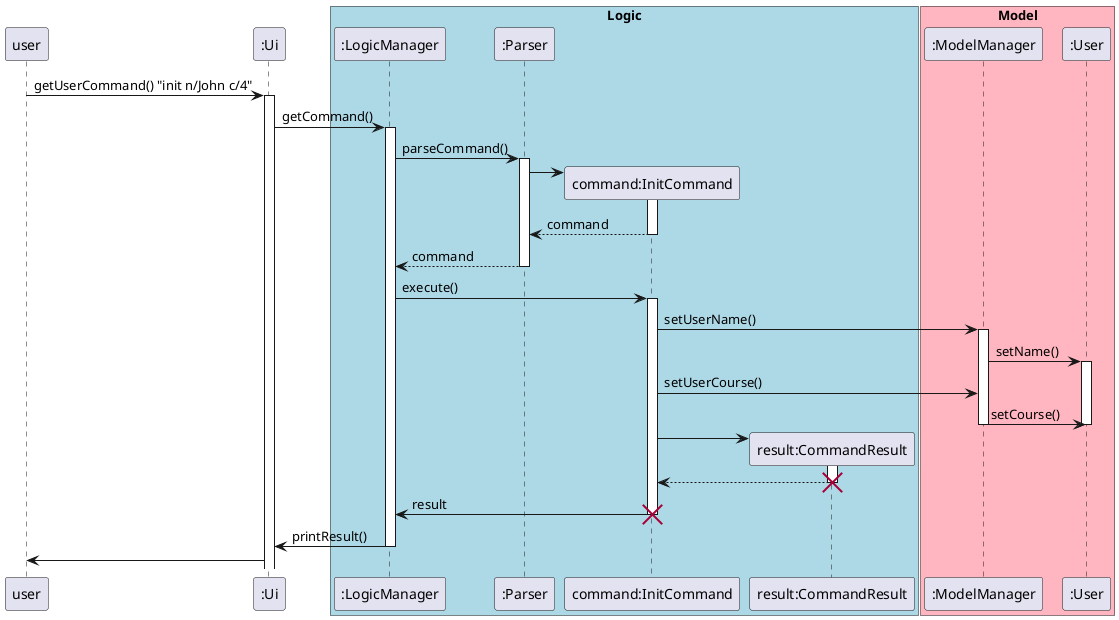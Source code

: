 @startuml
participant user
participant ":Ui" as Ui

box "Logic" #LightBlue
participant ":LogicManager" as LogicManager
participant ":Parser" as Parser
participant "command:InitCommand" as InitCommand
participant "result:CommandResult" as CommandResult
end box

box "Model" #LightPink
participant ":ModelManager" as ModelManager
participant ":User" as User
end box


user -> Ui: getUserCommand() "init n/John c/4"
activate Ui

Ui -> LogicManager: getCommand()
activate LogicManager

LogicManager -> Parser: parseCommand()
activate Parser

create InitCommand
Parser -> InitCommand
activate InitCommand

InitCommand --> Parser: command
deactivate InitCommand


Parser --> LogicManager: command
deactivate Parser


LogicManager -> InitCommand: execute()
activate InitCommand

InitCommand -> ModelManager: setUserName()
activate ModelManager

ModelManager -> User: setName()
activate User

InitCommand -> ModelManager: setUserCourse()

ModelManager -> User: setCourse()
deactivate User
deactivate ModelManager

create CommandResult
"InitCommand" -> CommandResult
activate CommandResult
CommandResult --> "InitCommand"
deactivate CommandResult
destroy CommandResult

"InitCommand" -> LogicManager: result
deactivate "InitCommand"
destroy "InitCommand"

LogicManager -> Ui: printResult()
deactivate "LogicManager"

Ui -> user

@enduml
